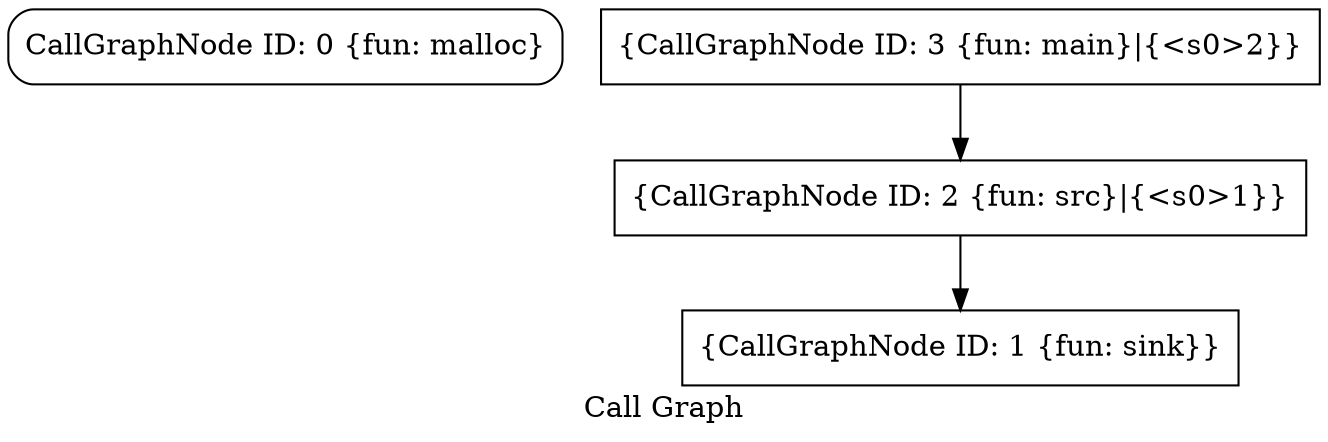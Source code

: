 digraph "Call Graph" {
	label="Call Graph";

	Node0x555556207e00 [shape=record,shape=Mrecord,label="{CallGraphNode ID: 0 \{fun: malloc\}}"];
	Node0x555556207d70 [shape=record,shape=box,label="{CallGraphNode ID: 1 \{fun: sink\}}"];
	Node0x555556207e90 [shape=record,shape=box,label="{CallGraphNode ID: 2 \{fun: src\}|{<s0>1}}"];
	Node0x555556207e90:s0 -> Node0x555556207d70[color=black];
	Node0x5555561f93f0 [shape=record,shape=box,label="{CallGraphNode ID: 3 \{fun: main\}|{<s0>2}}"];
	Node0x5555561f93f0:s0 -> Node0x555556207e90[color=black];
}
